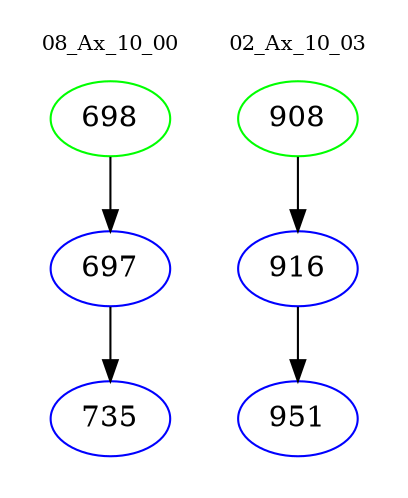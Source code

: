 digraph{
subgraph cluster_0 {
color = white
label = "08_Ax_10_00";
fontsize=10;
T0_698 [label="698", color="green"]
T0_698 -> T0_697 [color="black"]
T0_697 [label="697", color="blue"]
T0_697 -> T0_735 [color="black"]
T0_735 [label="735", color="blue"]
}
subgraph cluster_1 {
color = white
label = "02_Ax_10_03";
fontsize=10;
T1_908 [label="908", color="green"]
T1_908 -> T1_916 [color="black"]
T1_916 [label="916", color="blue"]
T1_916 -> T1_951 [color="black"]
T1_951 [label="951", color="blue"]
}
}
